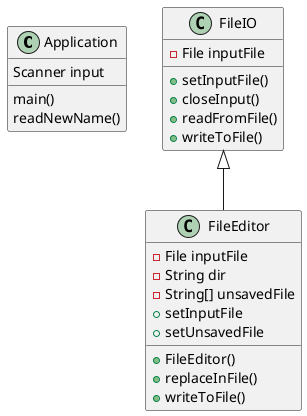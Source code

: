 @startuml
'https://plantuml.com/class-diagram

class Application {
    Scanner input
    main()
    readNewName()
}

class FileEditor {
    -File inputFile
    -String dir
    -String[] unsavedFile
    +FileEditor()
    +setInputFile
    +setUnsavedFile
    +replaceInFile()
    +writeToFile()
}

class FileIO {
    -File inputFile
    +setInputFile()
    +closeInput()
    +readFromFile()
    +writeToFile()
}

FileIO <|-- FileEditor

@enduml